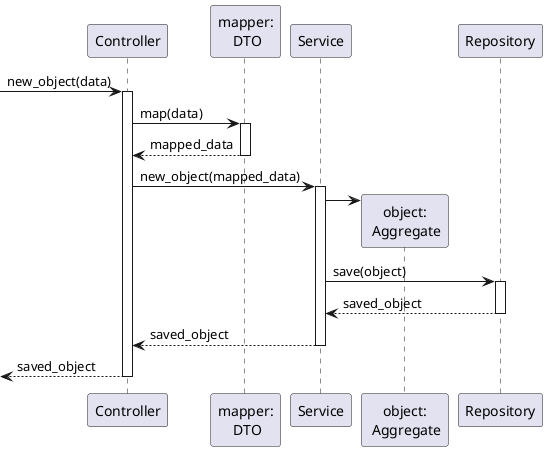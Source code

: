 @startuml 

participant "Controller" as ctrl
participant "mapper:\n DTO" as dto
participant "Service" as serv 
participant "object:\n Aggregate" as obj
participant "Repository" as repo 


-> ctrl: new_object(data)

activate ctrl
ctrl -> dto: map(data)

activate dto 
dto --> ctrl: mapped_data
deactivate 

ctrl -> serv: new_object(mapped_data)

activate serv
serv -> obj**
serv ->repo: save(object)

activate repo 
repo --> serv: saved_object 
deactivate 

serv --> ctrl: saved_object
deactivate 

<-- ctrl: saved_object 
deactivate 

@enduml
